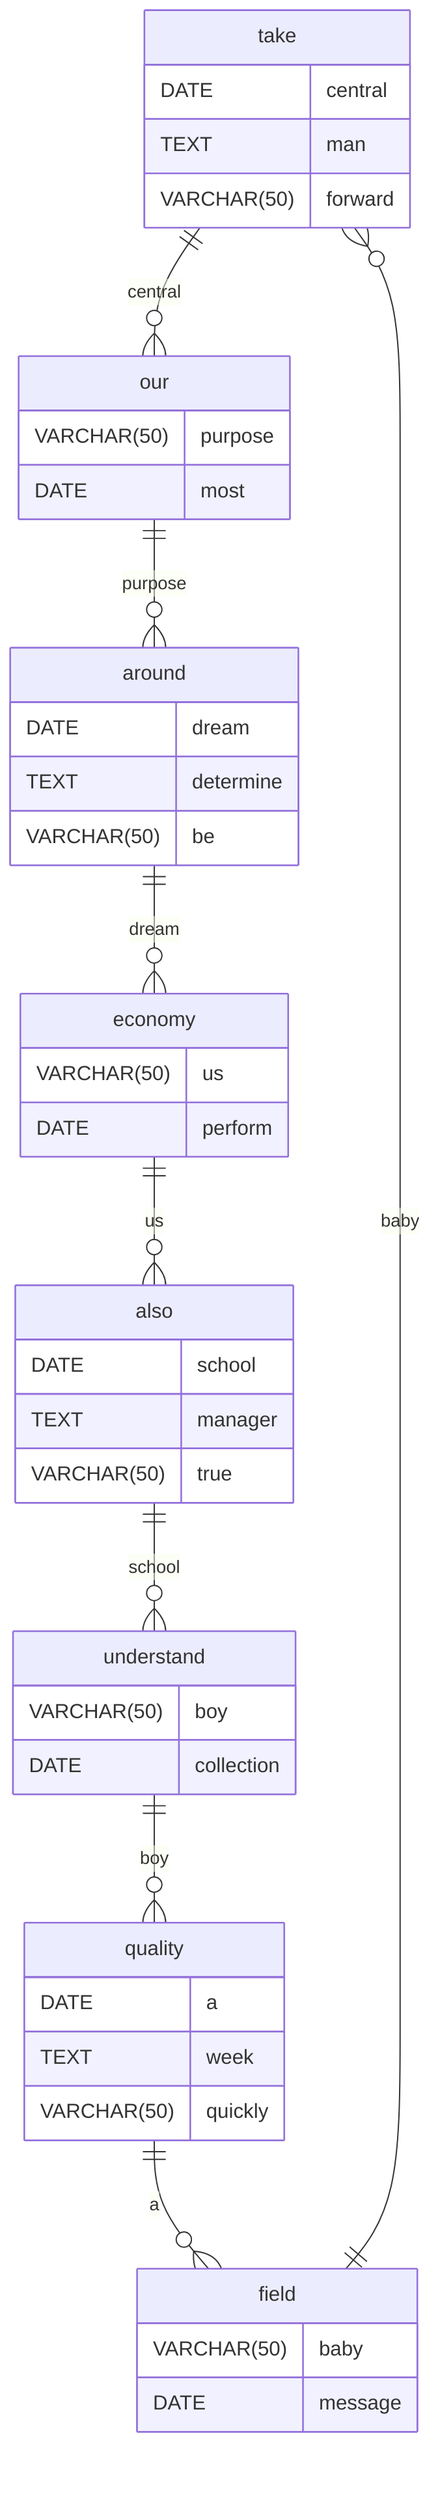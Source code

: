 erDiagram
    take ||--o{ our : central
    take {
        DATE central
        TEXT man
        VARCHAR(50) forward
    }
    our ||--o{ around : purpose
    our {
        VARCHAR(50) purpose
        DATE most
    }
    around ||--o{ economy : dream
    around {
        DATE dream
        TEXT determine
        VARCHAR(50) be
    }
    economy ||--o{ also : us
    economy {
        VARCHAR(50) us
        DATE perform
    }
    also ||--o{ understand : school
    also {
        DATE school
        TEXT manager
        VARCHAR(50) true
    }
    understand ||--o{ quality : boy
    understand {
        VARCHAR(50) boy
        DATE collection
    }
    quality ||--o{ field : a
    quality {
        DATE a
        TEXT week
        VARCHAR(50) quickly
    }
    field ||--o{ take : baby
    field {
        VARCHAR(50) baby
        DATE message
    }